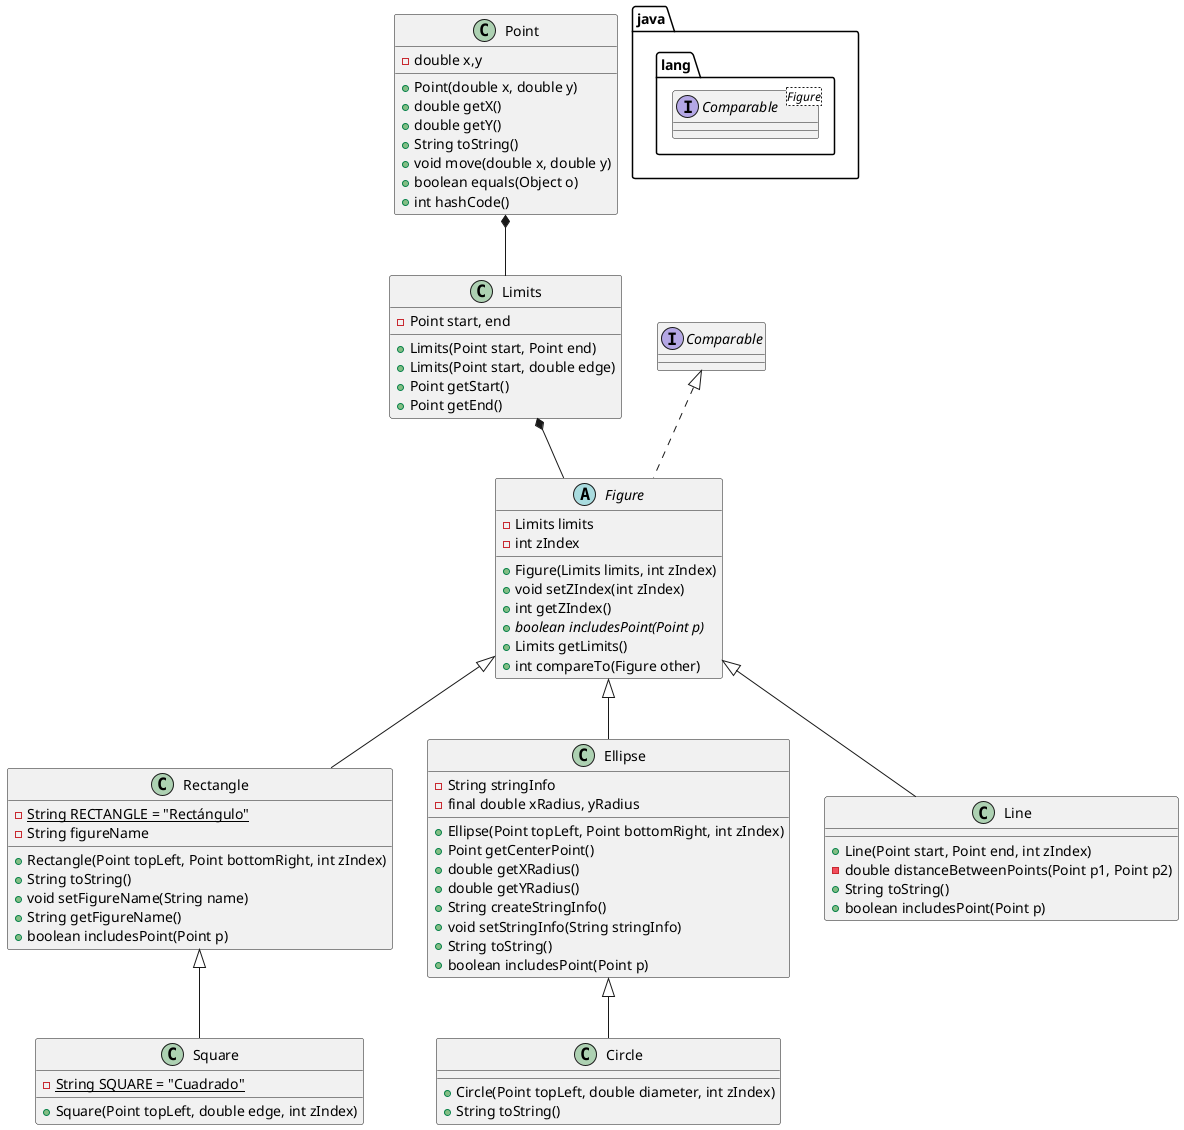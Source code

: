 @startuml
'https://plantuml.com/class-diagram

package java.lang <<Folder>>{
    interface Comparable<Figure>
}

class Point {
    - double x,y

    + Point(double x, double y)
    + double getX()
    + double getY()
    + String toString()
    + void move(double x, double y)
    + boolean equals(Object o)
    + int hashCode()
}

class Limits {
    - Point start, end

    + Limits(Point start, Point end)
    + Limits(Point start, double edge)
    + Point getStart()
    + Point getEnd()
}

Point *-- Limits

abstract class Figure implements Comparable {
    - Limits limits
    - int zIndex

    + Figure(Limits limits, int zIndex)
    + void setZIndex(int zIndex)
    + int getZIndex()
    + {abstract} boolean includesPoint(Point p)
    + Limits getLimits()
    + int compareTo(Figure other)
}

Limits *-- Figure

class Rectangle extends Figure {
    - <u>String RECTANGLE = "Rectángulo"
    - String figureName

    + Rectangle(Point topLeft, Point bottomRight, int zIndex)
    + String toString()
    + void setFigureName(String name)
    + String getFigureName()
    + boolean includesPoint(Point p)
}

class Square extends Rectangle {
    - <u>String SQUARE = "Cuadrado"
    + Square(Point topLeft, double edge, int zIndex)
}

class Ellipse extends Figure {
    - String stringInfo
    - final double xRadius, yRadius

    + Ellipse(Point topLeft, Point bottomRight, int zIndex)
    + Point getCenterPoint()
    + double getXRadius()
    + double getYRadius()
    + String createStringInfo()
    + void setStringInfo(String stringInfo)
    + String toString()
    + boolean includesPoint(Point p)
}

class Circle extends Ellipse {
    + Circle(Point topLeft, double diameter, int zIndex)
    + String toString()
}

class Line extends Figure {
    + Line(Point start, Point end, int zIndex)
    - double distanceBetweenPoints(Point p1, Point p2)
    + String toString()
    + boolean includesPoint(Point p)
}

@enduml
